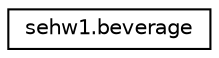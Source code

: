 digraph "그래픽컬한 클래스 계통도"
{
  edge [fontname="Helvetica",fontsize="10",labelfontname="Helvetica",labelfontsize="10"];
  node [fontname="Helvetica",fontsize="10",shape=record];
  rankdir="LR";
  Node1 [label="sehw1.beverage",height=0.2,width=0.4,color="black", fillcolor="white", style="filled",URL="$classsehw1_1_1beverage.html"];
}

